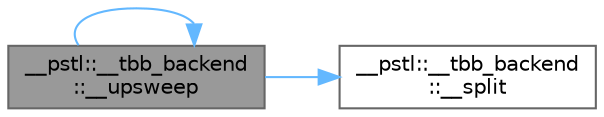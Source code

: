 digraph "__pstl::__tbb_backend::__upsweep"
{
 // LATEX_PDF_SIZE
  bgcolor="transparent";
  edge [fontname=Helvetica,fontsize=10,labelfontname=Helvetica,labelfontsize=10];
  node [fontname=Helvetica,fontsize=10,shape=box,height=0.2,width=0.4];
  rankdir="LR";
  Node1 [id="Node000001",label="__pstl::__tbb_backend\l::__upsweep",height=0.2,width=0.4,color="gray40", fillcolor="grey60", style="filled", fontcolor="black",tooltip=" "];
  Node1 -> Node2 [id="edge5_Node000001_Node000002",color="steelblue1",style="solid",tooltip=" "];
  Node2 [id="Node000002",label="__pstl::__tbb_backend\l::__split",height=0.2,width=0.4,color="grey40", fillcolor="white", style="filled",URL="$namespace____pstl_1_1____tbb__backend.html#a412bd21d61e578eab6a5afe510c8f07d",tooltip=" "];
  Node1 -> Node1 [id="edge6_Node000001_Node000001",color="steelblue1",style="solid",tooltip=" "];
}
